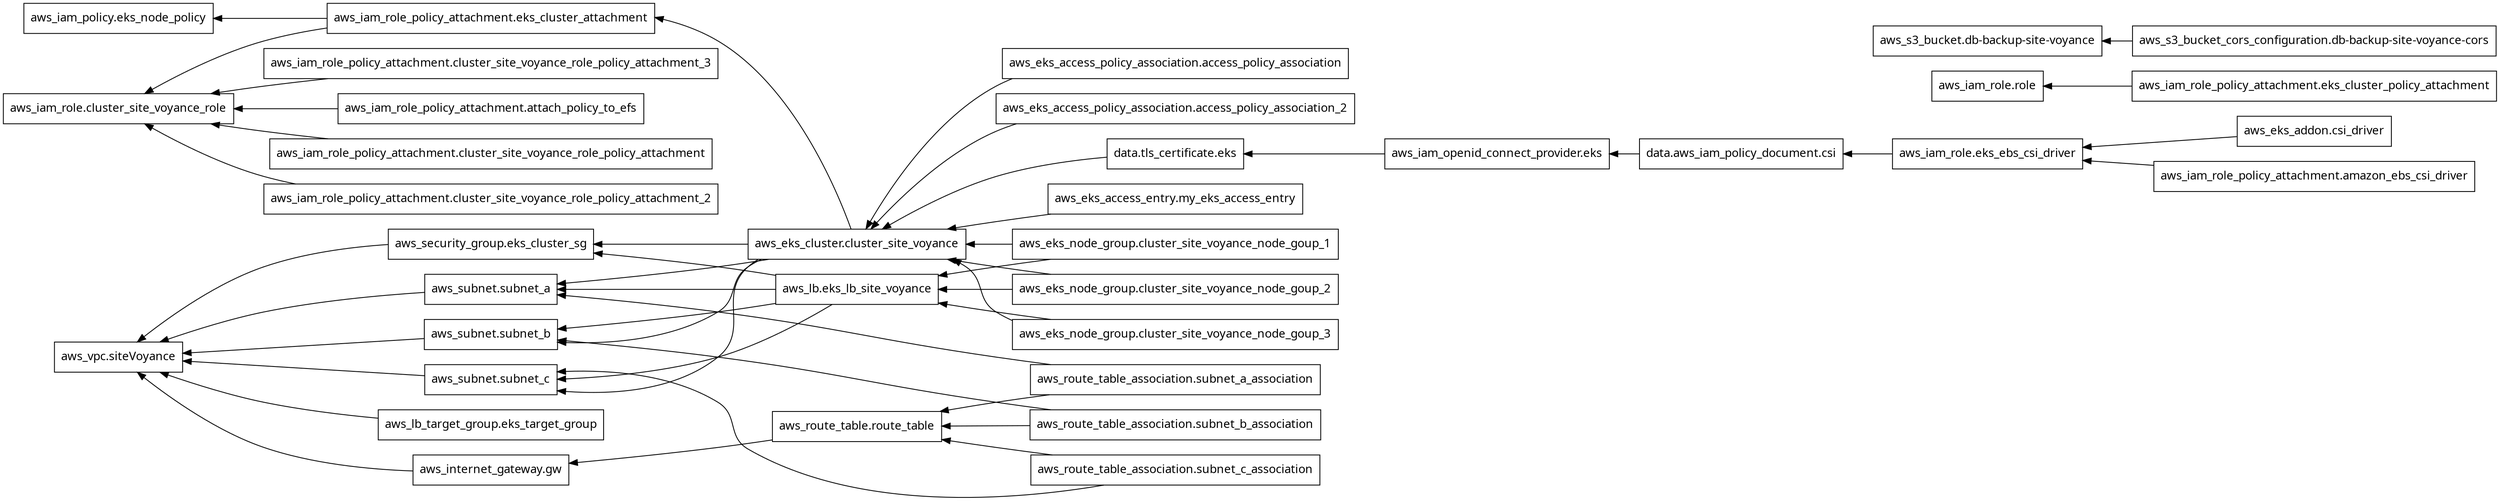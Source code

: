 digraph G {
  rankdir = "RL";
  node [shape = rect, fontname = "sans-serif"];
  "data.aws_iam_policy_document.csi" [label="data.aws_iam_policy_document.csi"];
  "data.tls_certificate.eks" [label="data.tls_certificate.eks"];
  "aws_eks_access_entry.my_eks_access_entry" [label="aws_eks_access_entry.my_eks_access_entry"];
  "aws_eks_access_policy_association.access_policy_association" [label="aws_eks_access_policy_association.access_policy_association"];
  "aws_eks_access_policy_association.access_policy_association_2" [label="aws_eks_access_policy_association.access_policy_association_2"];
  "aws_eks_addon.csi_driver" [label="aws_eks_addon.csi_driver"];
  "aws_eks_cluster.cluster_site_voyance" [label="aws_eks_cluster.cluster_site_voyance"];
  "aws_eks_node_group.cluster_site_voyance_node_goup_1" [label="aws_eks_node_group.cluster_site_voyance_node_goup_1"];
  "aws_eks_node_group.cluster_site_voyance_node_goup_2" [label="aws_eks_node_group.cluster_site_voyance_node_goup_2"];
  "aws_eks_node_group.cluster_site_voyance_node_goup_3" [label="aws_eks_node_group.cluster_site_voyance_node_goup_3"];
  "aws_iam_openid_connect_provider.eks" [label="aws_iam_openid_connect_provider.eks"];
  "aws_iam_policy.eks_node_policy" [label="aws_iam_policy.eks_node_policy"];
  "aws_iam_role.cluster_site_voyance_role" [label="aws_iam_role.cluster_site_voyance_role"];
  "aws_iam_role.eks_ebs_csi_driver" [label="aws_iam_role.eks_ebs_csi_driver"];
  "aws_iam_role.role" [label="aws_iam_role.role"];
  "aws_iam_role_policy_attachment.amazon_ebs_csi_driver" [label="aws_iam_role_policy_attachment.amazon_ebs_csi_driver"];
  "aws_iam_role_policy_attachment.attach_policy_to_efs" [label="aws_iam_role_policy_attachment.attach_policy_to_efs"];
  "aws_iam_role_policy_attachment.cluster_site_voyance_role_policy_attachment" [label="aws_iam_role_policy_attachment.cluster_site_voyance_role_policy_attachment"];
  "aws_iam_role_policy_attachment.cluster_site_voyance_role_policy_attachment_2" [label="aws_iam_role_policy_attachment.cluster_site_voyance_role_policy_attachment_2"];
  "aws_iam_role_policy_attachment.cluster_site_voyance_role_policy_attachment_3" [label="aws_iam_role_policy_attachment.cluster_site_voyance_role_policy_attachment_3"];
  "aws_iam_role_policy_attachment.eks_cluster_attachment" [label="aws_iam_role_policy_attachment.eks_cluster_attachment"];
  "aws_iam_role_policy_attachment.eks_cluster_policy_attachment" [label="aws_iam_role_policy_attachment.eks_cluster_policy_attachment"];
  "aws_internet_gateway.gw" [label="aws_internet_gateway.gw"];
  "aws_lb.eks_lb_site_voyance" [label="aws_lb.eks_lb_site_voyance"];
  "aws_lb_target_group.eks_target_group" [label="aws_lb_target_group.eks_target_group"];
  "aws_route_table.route_table" [label="aws_route_table.route_table"];
  "aws_route_table_association.subnet_a_association" [label="aws_route_table_association.subnet_a_association"];
  "aws_route_table_association.subnet_b_association" [label="aws_route_table_association.subnet_b_association"];
  "aws_route_table_association.subnet_c_association" [label="aws_route_table_association.subnet_c_association"];
  "aws_s3_bucket.db-backup-site-voyance" [label="aws_s3_bucket.db-backup-site-voyance"];
  "aws_s3_bucket_cors_configuration.db-backup-site-voyance-cors" [label="aws_s3_bucket_cors_configuration.db-backup-site-voyance-cors"];
  "aws_security_group.eks_cluster_sg" [label="aws_security_group.eks_cluster_sg"];
  "aws_subnet.subnet_a" [label="aws_subnet.subnet_a"];
  "aws_subnet.subnet_b" [label="aws_subnet.subnet_b"];
  "aws_subnet.subnet_c" [label="aws_subnet.subnet_c"];
  "aws_vpc.siteVoyance" [label="aws_vpc.siteVoyance"];
  "data.aws_iam_policy_document.csi" -> "aws_iam_openid_connect_provider.eks";
  "data.tls_certificate.eks" -> "aws_eks_cluster.cluster_site_voyance";
  "aws_eks_access_entry.my_eks_access_entry" -> "aws_eks_cluster.cluster_site_voyance";
  "aws_eks_access_policy_association.access_policy_association" -> "aws_eks_cluster.cluster_site_voyance";
  "aws_eks_access_policy_association.access_policy_association_2" -> "aws_eks_cluster.cluster_site_voyance";
  "aws_eks_addon.csi_driver" -> "aws_iam_role.eks_ebs_csi_driver";
  "aws_eks_cluster.cluster_site_voyance" -> "aws_iam_role_policy_attachment.eks_cluster_attachment";
  "aws_eks_cluster.cluster_site_voyance" -> "aws_security_group.eks_cluster_sg";
  "aws_eks_cluster.cluster_site_voyance" -> "aws_subnet.subnet_a";
  "aws_eks_cluster.cluster_site_voyance" -> "aws_subnet.subnet_b";
  "aws_eks_cluster.cluster_site_voyance" -> "aws_subnet.subnet_c";
  "aws_eks_node_group.cluster_site_voyance_node_goup_1" -> "aws_eks_cluster.cluster_site_voyance";
  "aws_eks_node_group.cluster_site_voyance_node_goup_1" -> "aws_lb.eks_lb_site_voyance";
  "aws_eks_node_group.cluster_site_voyance_node_goup_2" -> "aws_eks_cluster.cluster_site_voyance";
  "aws_eks_node_group.cluster_site_voyance_node_goup_2" -> "aws_lb.eks_lb_site_voyance";
  "aws_eks_node_group.cluster_site_voyance_node_goup_3" -> "aws_eks_cluster.cluster_site_voyance";
  "aws_eks_node_group.cluster_site_voyance_node_goup_3" -> "aws_lb.eks_lb_site_voyance";
  "aws_iam_openid_connect_provider.eks" -> "data.tls_certificate.eks";
  "aws_iam_role.eks_ebs_csi_driver" -> "data.aws_iam_policy_document.csi";
  "aws_iam_role_policy_attachment.amazon_ebs_csi_driver" -> "aws_iam_role.eks_ebs_csi_driver";
  "aws_iam_role_policy_attachment.attach_policy_to_efs" -> "aws_iam_role.cluster_site_voyance_role";
  "aws_iam_role_policy_attachment.cluster_site_voyance_role_policy_attachment" -> "aws_iam_role.cluster_site_voyance_role";
  "aws_iam_role_policy_attachment.cluster_site_voyance_role_policy_attachment_2" -> "aws_iam_role.cluster_site_voyance_role";
  "aws_iam_role_policy_attachment.cluster_site_voyance_role_policy_attachment_3" -> "aws_iam_role.cluster_site_voyance_role";
  "aws_iam_role_policy_attachment.eks_cluster_attachment" -> "aws_iam_policy.eks_node_policy";
  "aws_iam_role_policy_attachment.eks_cluster_attachment" -> "aws_iam_role.cluster_site_voyance_role";
  "aws_iam_role_policy_attachment.eks_cluster_policy_attachment" -> "aws_iam_role.role";
  "aws_internet_gateway.gw" -> "aws_vpc.siteVoyance";
  "aws_lb.eks_lb_site_voyance" -> "aws_security_group.eks_cluster_sg";
  "aws_lb.eks_lb_site_voyance" -> "aws_subnet.subnet_a";
  "aws_lb.eks_lb_site_voyance" -> "aws_subnet.subnet_b";
  "aws_lb.eks_lb_site_voyance" -> "aws_subnet.subnet_c";
  "aws_lb_target_group.eks_target_group" -> "aws_vpc.siteVoyance";
  "aws_route_table.route_table" -> "aws_internet_gateway.gw";
  "aws_route_table_association.subnet_a_association" -> "aws_route_table.route_table";
  "aws_route_table_association.subnet_a_association" -> "aws_subnet.subnet_a";
  "aws_route_table_association.subnet_b_association" -> "aws_route_table.route_table";
  "aws_route_table_association.subnet_b_association" -> "aws_subnet.subnet_b";
  "aws_route_table_association.subnet_c_association" -> "aws_route_table.route_table";
  "aws_route_table_association.subnet_c_association" -> "aws_subnet.subnet_c";
  "aws_s3_bucket_cors_configuration.db-backup-site-voyance-cors" -> "aws_s3_bucket.db-backup-site-voyance";
  "aws_security_group.eks_cluster_sg" -> "aws_vpc.siteVoyance";
  "aws_subnet.subnet_a" -> "aws_vpc.siteVoyance";
  "aws_subnet.subnet_b" -> "aws_vpc.siteVoyance";
  "aws_subnet.subnet_c" -> "aws_vpc.siteVoyance";
}
